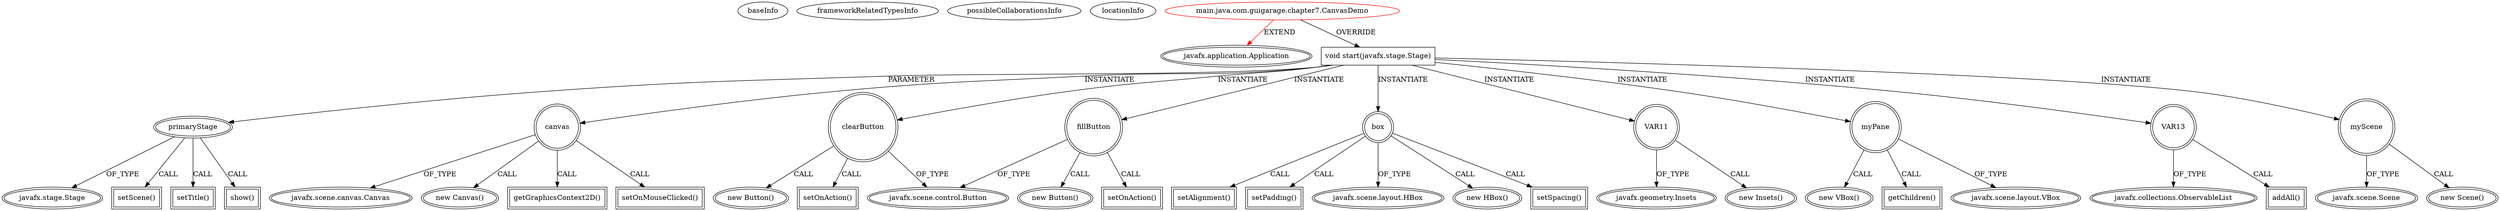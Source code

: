 digraph {
baseInfo[graphId=2901,category="extension_graph",isAnonymous=false,possibleRelation=false]
frameworkRelatedTypesInfo[0="javafx.application.Application"]
possibleCollaborationsInfo[]
locationInfo[projectName="guigarage-mastering-javafx-controls",filePath="/guigarage-mastering-javafx-controls/mastering-javafx-controls-master/src/main/java/com/guigarage/chapter7/CanvasDemo.java",contextSignature="CanvasDemo",graphId="2901"]
0[label="main.java.com.guigarage.chapter7.CanvasDemo",vertexType="ROOT_CLIENT_CLASS_DECLARATION",isFrameworkType=false,color=red]
1[label="javafx.application.Application",vertexType="FRAMEWORK_CLASS_TYPE",isFrameworkType=true,peripheries=2]
2[label="void start(javafx.stage.Stage)",vertexType="OVERRIDING_METHOD_DECLARATION",isFrameworkType=false,shape=box]
3[label="primaryStage",vertexType="PARAMETER_DECLARATION",isFrameworkType=true,peripheries=2]
4[label="javafx.stage.Stage",vertexType="FRAMEWORK_CLASS_TYPE",isFrameworkType=true,peripheries=2]
6[label="canvas",vertexType="VARIABLE_EXPRESION",isFrameworkType=true,peripheries=2,shape=circle]
7[label="javafx.scene.canvas.Canvas",vertexType="FRAMEWORK_CLASS_TYPE",isFrameworkType=true,peripheries=2]
5[label="new Canvas()",vertexType="CONSTRUCTOR_CALL",isFrameworkType=true,peripheries=2]
9[label="getGraphicsContext2D()",vertexType="INSIDE_CALL",isFrameworkType=true,peripheries=2,shape=box]
11[label="setOnMouseClicked()",vertexType="INSIDE_CALL",isFrameworkType=true,peripheries=2,shape=box]
13[label="fillButton",vertexType="VARIABLE_EXPRESION",isFrameworkType=true,peripheries=2,shape=circle]
14[label="javafx.scene.control.Button",vertexType="FRAMEWORK_CLASS_TYPE",isFrameworkType=true,peripheries=2]
12[label="new Button()",vertexType="CONSTRUCTOR_CALL",isFrameworkType=true,peripheries=2]
16[label="setOnAction()",vertexType="INSIDE_CALL",isFrameworkType=true,peripheries=2,shape=box]
18[label="clearButton",vertexType="VARIABLE_EXPRESION",isFrameworkType=true,peripheries=2,shape=circle]
17[label="new Button()",vertexType="CONSTRUCTOR_CALL",isFrameworkType=true,peripheries=2]
21[label="setOnAction()",vertexType="INSIDE_CALL",isFrameworkType=true,peripheries=2,shape=box]
23[label="box",vertexType="VARIABLE_EXPRESION",isFrameworkType=true,peripheries=2,shape=circle]
24[label="javafx.scene.layout.HBox",vertexType="FRAMEWORK_CLASS_TYPE",isFrameworkType=true,peripheries=2]
22[label="new HBox()",vertexType="CONSTRUCTOR_CALL",isFrameworkType=true,peripheries=2]
26[label="setSpacing()",vertexType="INSIDE_CALL",isFrameworkType=true,peripheries=2,shape=box]
28[label="setAlignment()",vertexType="INSIDE_CALL",isFrameworkType=true,peripheries=2,shape=box]
30[label="setPadding()",vertexType="INSIDE_CALL",isFrameworkType=true,peripheries=2,shape=box]
32[label="VAR11",vertexType="VARIABLE_EXPRESION",isFrameworkType=true,peripheries=2,shape=circle]
33[label="javafx.geometry.Insets",vertexType="FRAMEWORK_CLASS_TYPE",isFrameworkType=true,peripheries=2]
31[label="new Insets()",vertexType="CONSTRUCTOR_CALL",isFrameworkType=true,peripheries=2]
35[label="myPane",vertexType="VARIABLE_EXPRESION",isFrameworkType=true,peripheries=2,shape=circle]
36[label="javafx.scene.layout.VBox",vertexType="FRAMEWORK_CLASS_TYPE",isFrameworkType=true,peripheries=2]
34[label="new VBox()",vertexType="CONSTRUCTOR_CALL",isFrameworkType=true,peripheries=2]
37[label="VAR13",vertexType="VARIABLE_EXPRESION",isFrameworkType=true,peripheries=2,shape=circle]
39[label="javafx.collections.ObservableList",vertexType="FRAMEWORK_INTERFACE_TYPE",isFrameworkType=true,peripheries=2]
38[label="addAll()",vertexType="INSIDE_CALL",isFrameworkType=true,peripheries=2,shape=box]
41[label="getChildren()",vertexType="INSIDE_CALL",isFrameworkType=true,peripheries=2,shape=box]
43[label="myScene",vertexType="VARIABLE_EXPRESION",isFrameworkType=true,peripheries=2,shape=circle]
44[label="javafx.scene.Scene",vertexType="FRAMEWORK_CLASS_TYPE",isFrameworkType=true,peripheries=2]
42[label="new Scene()",vertexType="CONSTRUCTOR_CALL",isFrameworkType=true,peripheries=2]
46[label="setScene()",vertexType="INSIDE_CALL",isFrameworkType=true,peripheries=2,shape=box]
48[label="setTitle()",vertexType="INSIDE_CALL",isFrameworkType=true,peripheries=2,shape=box]
50[label="show()",vertexType="INSIDE_CALL",isFrameworkType=true,peripheries=2,shape=box]
0->1[label="EXTEND",color=red]
0->2[label="OVERRIDE"]
3->4[label="OF_TYPE"]
2->3[label="PARAMETER"]
2->6[label="INSTANTIATE"]
6->7[label="OF_TYPE"]
6->5[label="CALL"]
6->9[label="CALL"]
6->11[label="CALL"]
2->13[label="INSTANTIATE"]
13->14[label="OF_TYPE"]
13->12[label="CALL"]
13->16[label="CALL"]
2->18[label="INSTANTIATE"]
18->14[label="OF_TYPE"]
18->17[label="CALL"]
18->21[label="CALL"]
2->23[label="INSTANTIATE"]
23->24[label="OF_TYPE"]
23->22[label="CALL"]
23->26[label="CALL"]
23->28[label="CALL"]
23->30[label="CALL"]
2->32[label="INSTANTIATE"]
32->33[label="OF_TYPE"]
32->31[label="CALL"]
2->35[label="INSTANTIATE"]
35->36[label="OF_TYPE"]
35->34[label="CALL"]
2->37[label="INSTANTIATE"]
37->39[label="OF_TYPE"]
37->38[label="CALL"]
35->41[label="CALL"]
2->43[label="INSTANTIATE"]
43->44[label="OF_TYPE"]
43->42[label="CALL"]
3->46[label="CALL"]
3->48[label="CALL"]
3->50[label="CALL"]
}

